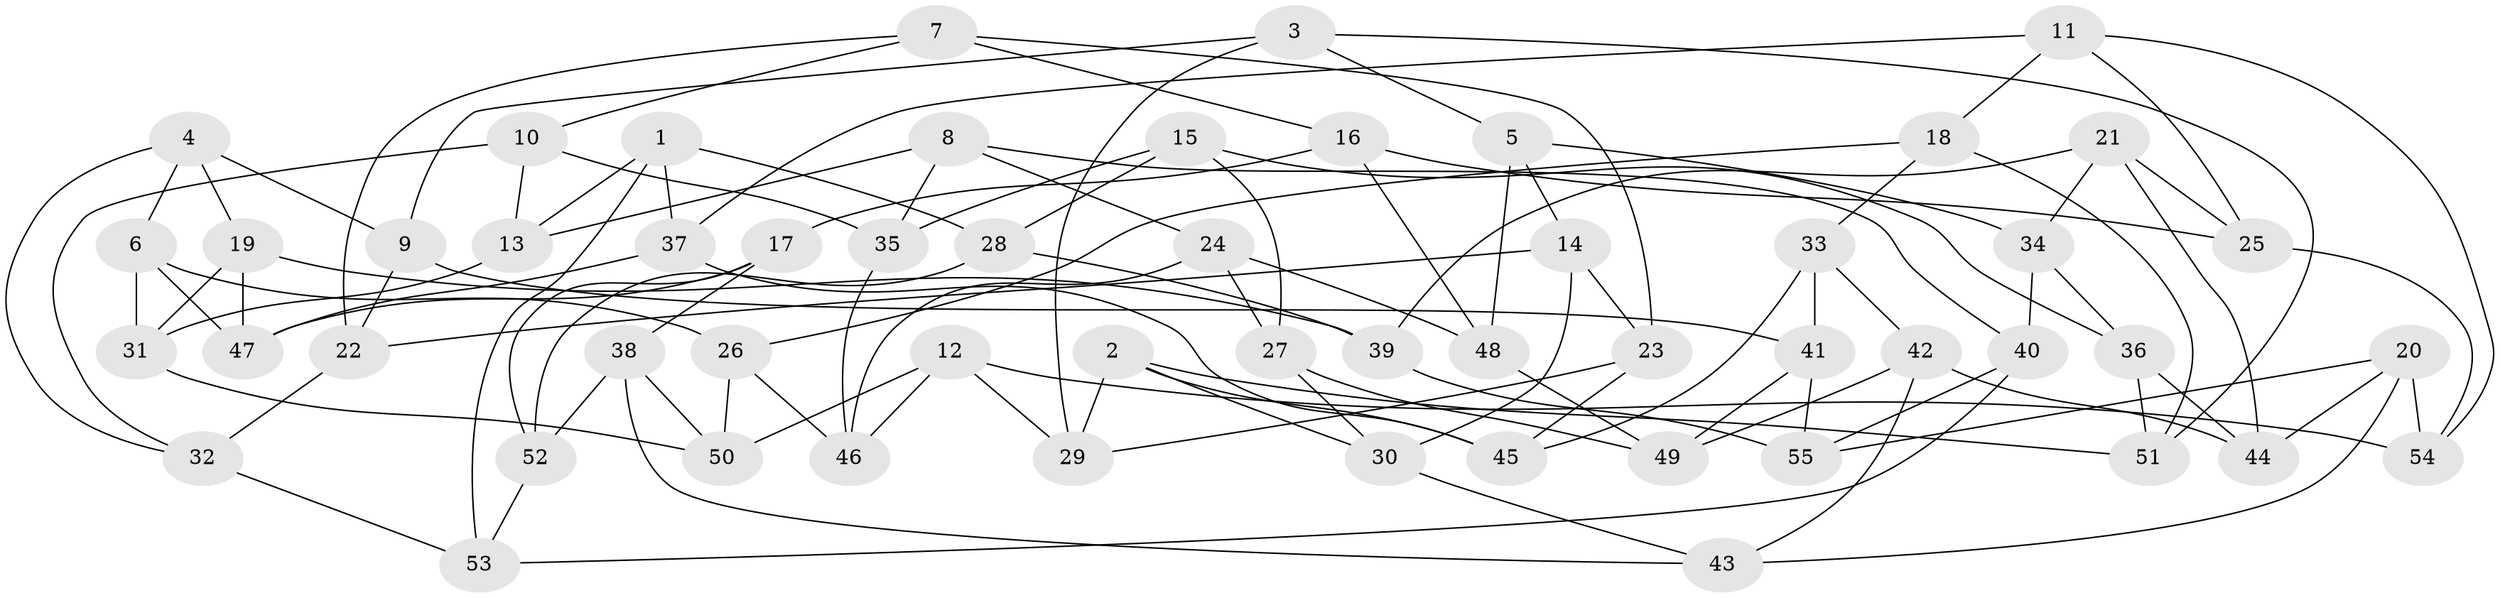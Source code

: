 // coarse degree distribution, {4: 0.39285714285714285, 5: 0.32142857142857145, 6: 0.21428571428571427, 8: 0.03571428571428571, 7: 0.03571428571428571}
// Generated by graph-tools (version 1.1) at 2025/38/03/04/25 23:38:17]
// undirected, 55 vertices, 110 edges
graph export_dot {
  node [color=gray90,style=filled];
  1;
  2;
  3;
  4;
  5;
  6;
  7;
  8;
  9;
  10;
  11;
  12;
  13;
  14;
  15;
  16;
  17;
  18;
  19;
  20;
  21;
  22;
  23;
  24;
  25;
  26;
  27;
  28;
  29;
  30;
  31;
  32;
  33;
  34;
  35;
  36;
  37;
  38;
  39;
  40;
  41;
  42;
  43;
  44;
  45;
  46;
  47;
  48;
  49;
  50;
  51;
  52;
  53;
  54;
  55;
  1 -- 13;
  1 -- 53;
  1 -- 37;
  1 -- 28;
  2 -- 45;
  2 -- 30;
  2 -- 51;
  2 -- 29;
  3 -- 5;
  3 -- 51;
  3 -- 9;
  3 -- 29;
  4 -- 19;
  4 -- 9;
  4 -- 6;
  4 -- 32;
  5 -- 48;
  5 -- 14;
  5 -- 34;
  6 -- 26;
  6 -- 47;
  6 -- 31;
  7 -- 23;
  7 -- 16;
  7 -- 10;
  7 -- 22;
  8 -- 35;
  8 -- 13;
  8 -- 40;
  8 -- 24;
  9 -- 22;
  9 -- 41;
  10 -- 35;
  10 -- 13;
  10 -- 32;
  11 -- 25;
  11 -- 54;
  11 -- 18;
  11 -- 37;
  12 -- 54;
  12 -- 46;
  12 -- 29;
  12 -- 50;
  13 -- 31;
  14 -- 23;
  14 -- 30;
  14 -- 22;
  15 -- 27;
  15 -- 35;
  15 -- 36;
  15 -- 28;
  16 -- 48;
  16 -- 25;
  16 -- 17;
  17 -- 47;
  17 -- 38;
  17 -- 52;
  18 -- 26;
  18 -- 33;
  18 -- 51;
  19 -- 47;
  19 -- 39;
  19 -- 31;
  20 -- 43;
  20 -- 54;
  20 -- 55;
  20 -- 44;
  21 -- 25;
  21 -- 34;
  21 -- 39;
  21 -- 44;
  22 -- 32;
  23 -- 29;
  23 -- 45;
  24 -- 46;
  24 -- 27;
  24 -- 48;
  25 -- 54;
  26 -- 46;
  26 -- 50;
  27 -- 49;
  27 -- 30;
  28 -- 52;
  28 -- 39;
  30 -- 43;
  31 -- 50;
  32 -- 53;
  33 -- 42;
  33 -- 45;
  33 -- 41;
  34 -- 36;
  34 -- 40;
  35 -- 46;
  36 -- 44;
  36 -- 51;
  37 -- 45;
  37 -- 47;
  38 -- 52;
  38 -- 43;
  38 -- 50;
  39 -- 55;
  40 -- 53;
  40 -- 55;
  41 -- 49;
  41 -- 55;
  42 -- 43;
  42 -- 49;
  42 -- 44;
  48 -- 49;
  52 -- 53;
}
